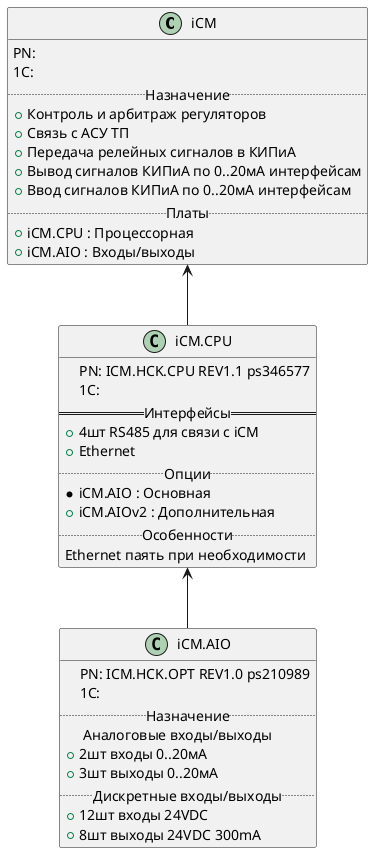 @startuml
skinparam maxMessageSize 100
skinparam packageStyle rectangle
set namespaceSeparator none

class iCM {
PN:
1С:
.. Назначение ..
+ Контроль и арбитраж регуляторов
+ Связь с АСУ ТП
+ Передача релейных сигналов в КИПиА
+ Вывод сигналов КИПиА по 0..20мА интерфейсам
+ Ввод сигналов КИПиА по 0..20мА интерфейсам
.. Платы ..
+ iCM.CPU : Процессорная
+ iCM.AIO : Входы/выходы
} 

class iCM.CPU{
    PN: ICM.HCK.CPU REV1.1 ps346577
    1С:
== Интерфейсы ==
+ 4шт RS485 для связи с iCM
+ Ethernet
.. Опции ..
* iCM.AIO : Основная
+ iCM.AIOv2 : Дополнительная
.. Особенности ..
Ethernet паять при необходимости
} 

class iCM.AIO {
    PN: ICM.HCK.OPT REV1.0 ps210989
    1С:
.. Назначение ..
.. Аналоговые входы/выходы .. 
+ 2шт входы 0..20мА
+ 3шт выходы 0..20мА
.. Дискретные входы/выходы ..
+ 12шт входы 24VDC
+ 8шт выходы 24VDC 300mA
} 

iCM <-- iCM.CPU
iCM.CPU <-- iCM.AIO
@enduml
